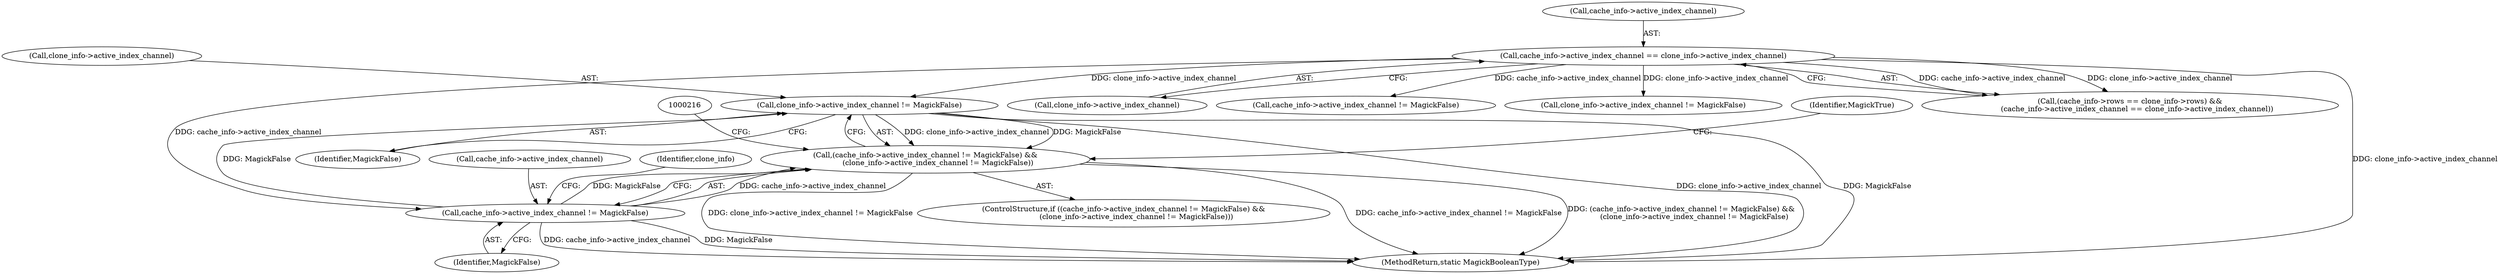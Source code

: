 digraph "0_ImageMagick_a54fe0e8600eaf3dc6fe717d3c0398001507f723@pointer" {
"1000210" [label="(Call,clone_info->active_index_channel != MagickFalse)"];
"1000181" [label="(Call,cache_info->active_index_channel == clone_info->active_index_channel)"];
"1000205" [label="(Call,cache_info->active_index_channel != MagickFalse)"];
"1000204" [label="(Call,(cache_info->active_index_channel != MagickFalse) &&\n           (clone_info->active_index_channel != MagickFalse))"];
"1000203" [label="(ControlStructure,if ((cache_info->active_index_channel != MagickFalse) &&\n           (clone_info->active_index_channel != MagickFalse)))"];
"1000206" [label="(Call,cache_info->active_index_channel)"];
"1000210" [label="(Call,clone_info->active_index_channel != MagickFalse)"];
"1000185" [label="(Call,clone_info->active_index_channel)"];
"1000436" [label="(Call,cache_info->active_index_channel != MagickFalse)"];
"1000212" [label="(Identifier,clone_info)"];
"1000182" [label="(Call,cache_info->active_index_channel)"];
"1000441" [label="(Call,clone_info->active_index_channel != MagickFalse)"];
"1000209" [label="(Identifier,MagickFalse)"];
"1000181" [label="(Call,cache_info->active_index_channel == clone_info->active_index_channel)"];
"1000205" [label="(Call,cache_info->active_index_channel != MagickFalse)"];
"1000173" [label="(Call,(cache_info->rows == clone_info->rows) &&\n      (cache_info->active_index_channel == clone_info->active_index_channel))"];
"1000647" [label="(MethodReturn,static MagickBooleanType)"];
"1000211" [label="(Call,clone_info->active_index_channel)"];
"1000214" [label="(Identifier,MagickFalse)"];
"1000204" [label="(Call,(cache_info->active_index_channel != MagickFalse) &&\n           (clone_info->active_index_channel != MagickFalse))"];
"1000238" [label="(Identifier,MagickTrue)"];
"1000210" -> "1000204"  [label="AST: "];
"1000210" -> "1000214"  [label="CFG: "];
"1000211" -> "1000210"  [label="AST: "];
"1000214" -> "1000210"  [label="AST: "];
"1000204" -> "1000210"  [label="CFG: "];
"1000210" -> "1000647"  [label="DDG: MagickFalse"];
"1000210" -> "1000647"  [label="DDG: clone_info->active_index_channel"];
"1000210" -> "1000204"  [label="DDG: clone_info->active_index_channel"];
"1000210" -> "1000204"  [label="DDG: MagickFalse"];
"1000181" -> "1000210"  [label="DDG: clone_info->active_index_channel"];
"1000205" -> "1000210"  [label="DDG: MagickFalse"];
"1000181" -> "1000173"  [label="AST: "];
"1000181" -> "1000185"  [label="CFG: "];
"1000182" -> "1000181"  [label="AST: "];
"1000185" -> "1000181"  [label="AST: "];
"1000173" -> "1000181"  [label="CFG: "];
"1000181" -> "1000647"  [label="DDG: clone_info->active_index_channel"];
"1000181" -> "1000173"  [label="DDG: cache_info->active_index_channel"];
"1000181" -> "1000173"  [label="DDG: clone_info->active_index_channel"];
"1000181" -> "1000205"  [label="DDG: cache_info->active_index_channel"];
"1000181" -> "1000436"  [label="DDG: cache_info->active_index_channel"];
"1000181" -> "1000441"  [label="DDG: clone_info->active_index_channel"];
"1000205" -> "1000204"  [label="AST: "];
"1000205" -> "1000209"  [label="CFG: "];
"1000206" -> "1000205"  [label="AST: "];
"1000209" -> "1000205"  [label="AST: "];
"1000212" -> "1000205"  [label="CFG: "];
"1000204" -> "1000205"  [label="CFG: "];
"1000205" -> "1000647"  [label="DDG: MagickFalse"];
"1000205" -> "1000647"  [label="DDG: cache_info->active_index_channel"];
"1000205" -> "1000204"  [label="DDG: cache_info->active_index_channel"];
"1000205" -> "1000204"  [label="DDG: MagickFalse"];
"1000204" -> "1000203"  [label="AST: "];
"1000216" -> "1000204"  [label="CFG: "];
"1000238" -> "1000204"  [label="CFG: "];
"1000204" -> "1000647"  [label="DDG: clone_info->active_index_channel != MagickFalse"];
"1000204" -> "1000647"  [label="DDG: cache_info->active_index_channel != MagickFalse"];
"1000204" -> "1000647"  [label="DDG: (cache_info->active_index_channel != MagickFalse) &&\n           (clone_info->active_index_channel != MagickFalse)"];
}
